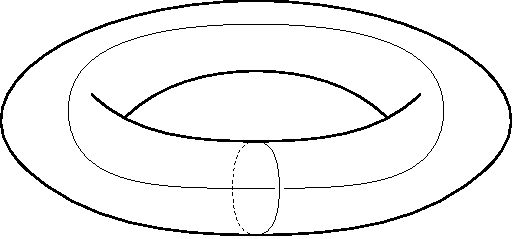 /******************************************************************************
 *                                 LICENSE                                    *
 ******************************************************************************
 *  This file is part of Mathematics-and-Physics.                             *
 *                                                                            *
 *  Mathematics-and-Physics is free software: you can redistribute it and/or  *
 *  modify it under the terms of the GNU General Public License as published  *
 *  by the Free Software Foundation, either version 3 of the License, or      *
 *  (at your option) any later version.                                       *
 *                                                                            *
 *  Mathematics-and-Physics is distributed in the hope that it will be useful *
 *  but WITHOUT ANY WARRANTY; without even the implied warranty of            *
 *  MERCHANTABILITY or FITNESS FOR A PARTICULAR PURPOSE.  See the             *
 *  GNU General Public License for more details.                              *
 *                                                                            *
 *  You should have received a copy of the GNU General Public License         *
 *  along with Mathematics-and-Physics.  If not, see                          *
 *  <https://www.gnu.org/licenses/>.                                          *
 ******************************************************************************/

/*  Size of the output figure.                                                */
size(256);

/*  The five vertices of K_5.                                                 */
pair[] V;

/*  Variable for indexing.                                                    */
int n;

/*  Points for the first part of the torus.                                   */
pair A0 = (0.3, 0.4);
pair A1 = (1.0, 0.2);
pair A2 = (1.7, 0.4);

/*  Second part of the torus.                                                 */
pair B0 = (0.44, 0.3);
pair B1 = (1.0, 0.5);
pair B2 = (1.56, 0.3);

/*  Final part of the torus.                                                  */
pair C0 = (1.0, -0.2);
pair C1 = (0.0, 0.1);
pair C2 = (1.0, 0.8);
pair C3 = (2.0, 0.1);

/*  Default pen used for the link.                                            */
defaultpen(black + linewidth(0.4pt));

/*  Thick pen for the torus.                                                  */
pen thickp = black + linewidth(0.8pt);

/*  Dashed pen for lines that go behind the torus.                            */
pen dashp = black + linewidth(0.4pt) + linetype("4 4");

draw((1.0, 0.0){E} .. (1.8, 0.3) .. (1.0, 0.7) .. (0.2, 0.3) .. cycle{E});
draw((1.0, 0.2){E} .. (1.1, 0.0) .. (1.0, -0.2){W}, white+linewidth(4.0pt));
draw((1.0, 0.2){E} .. (1.1, 0.0) .. (1.0, -0.2){W});
draw((1.0, -0.2){W} .. (0.9, 0.0) .. (1.0, 0.2){E}, dashp);

/*  Draw the torus.                                                           */
draw(A0{SE} .. A1{E} .. A2{NE}, thickp);
draw(B0{NE} .. B1 .. B2{SE}, thickp);
draw(C0{W} .. C1{NW} .. C2 .. C3{SW} .. cycle, thickp);
